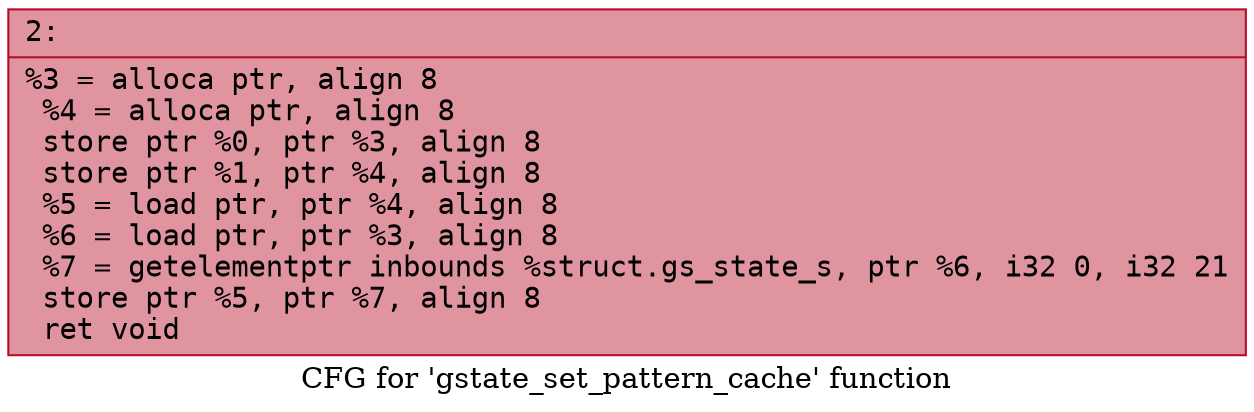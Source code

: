 digraph "CFG for 'gstate_set_pattern_cache' function" {
	label="CFG for 'gstate_set_pattern_cache' function";

	Node0x600002d26800 [shape=record,color="#b70d28ff", style=filled, fillcolor="#b70d2870" fontname="Courier",label="{2:\l|  %3 = alloca ptr, align 8\l  %4 = alloca ptr, align 8\l  store ptr %0, ptr %3, align 8\l  store ptr %1, ptr %4, align 8\l  %5 = load ptr, ptr %4, align 8\l  %6 = load ptr, ptr %3, align 8\l  %7 = getelementptr inbounds %struct.gs_state_s, ptr %6, i32 0, i32 21\l  store ptr %5, ptr %7, align 8\l  ret void\l}"];
}

